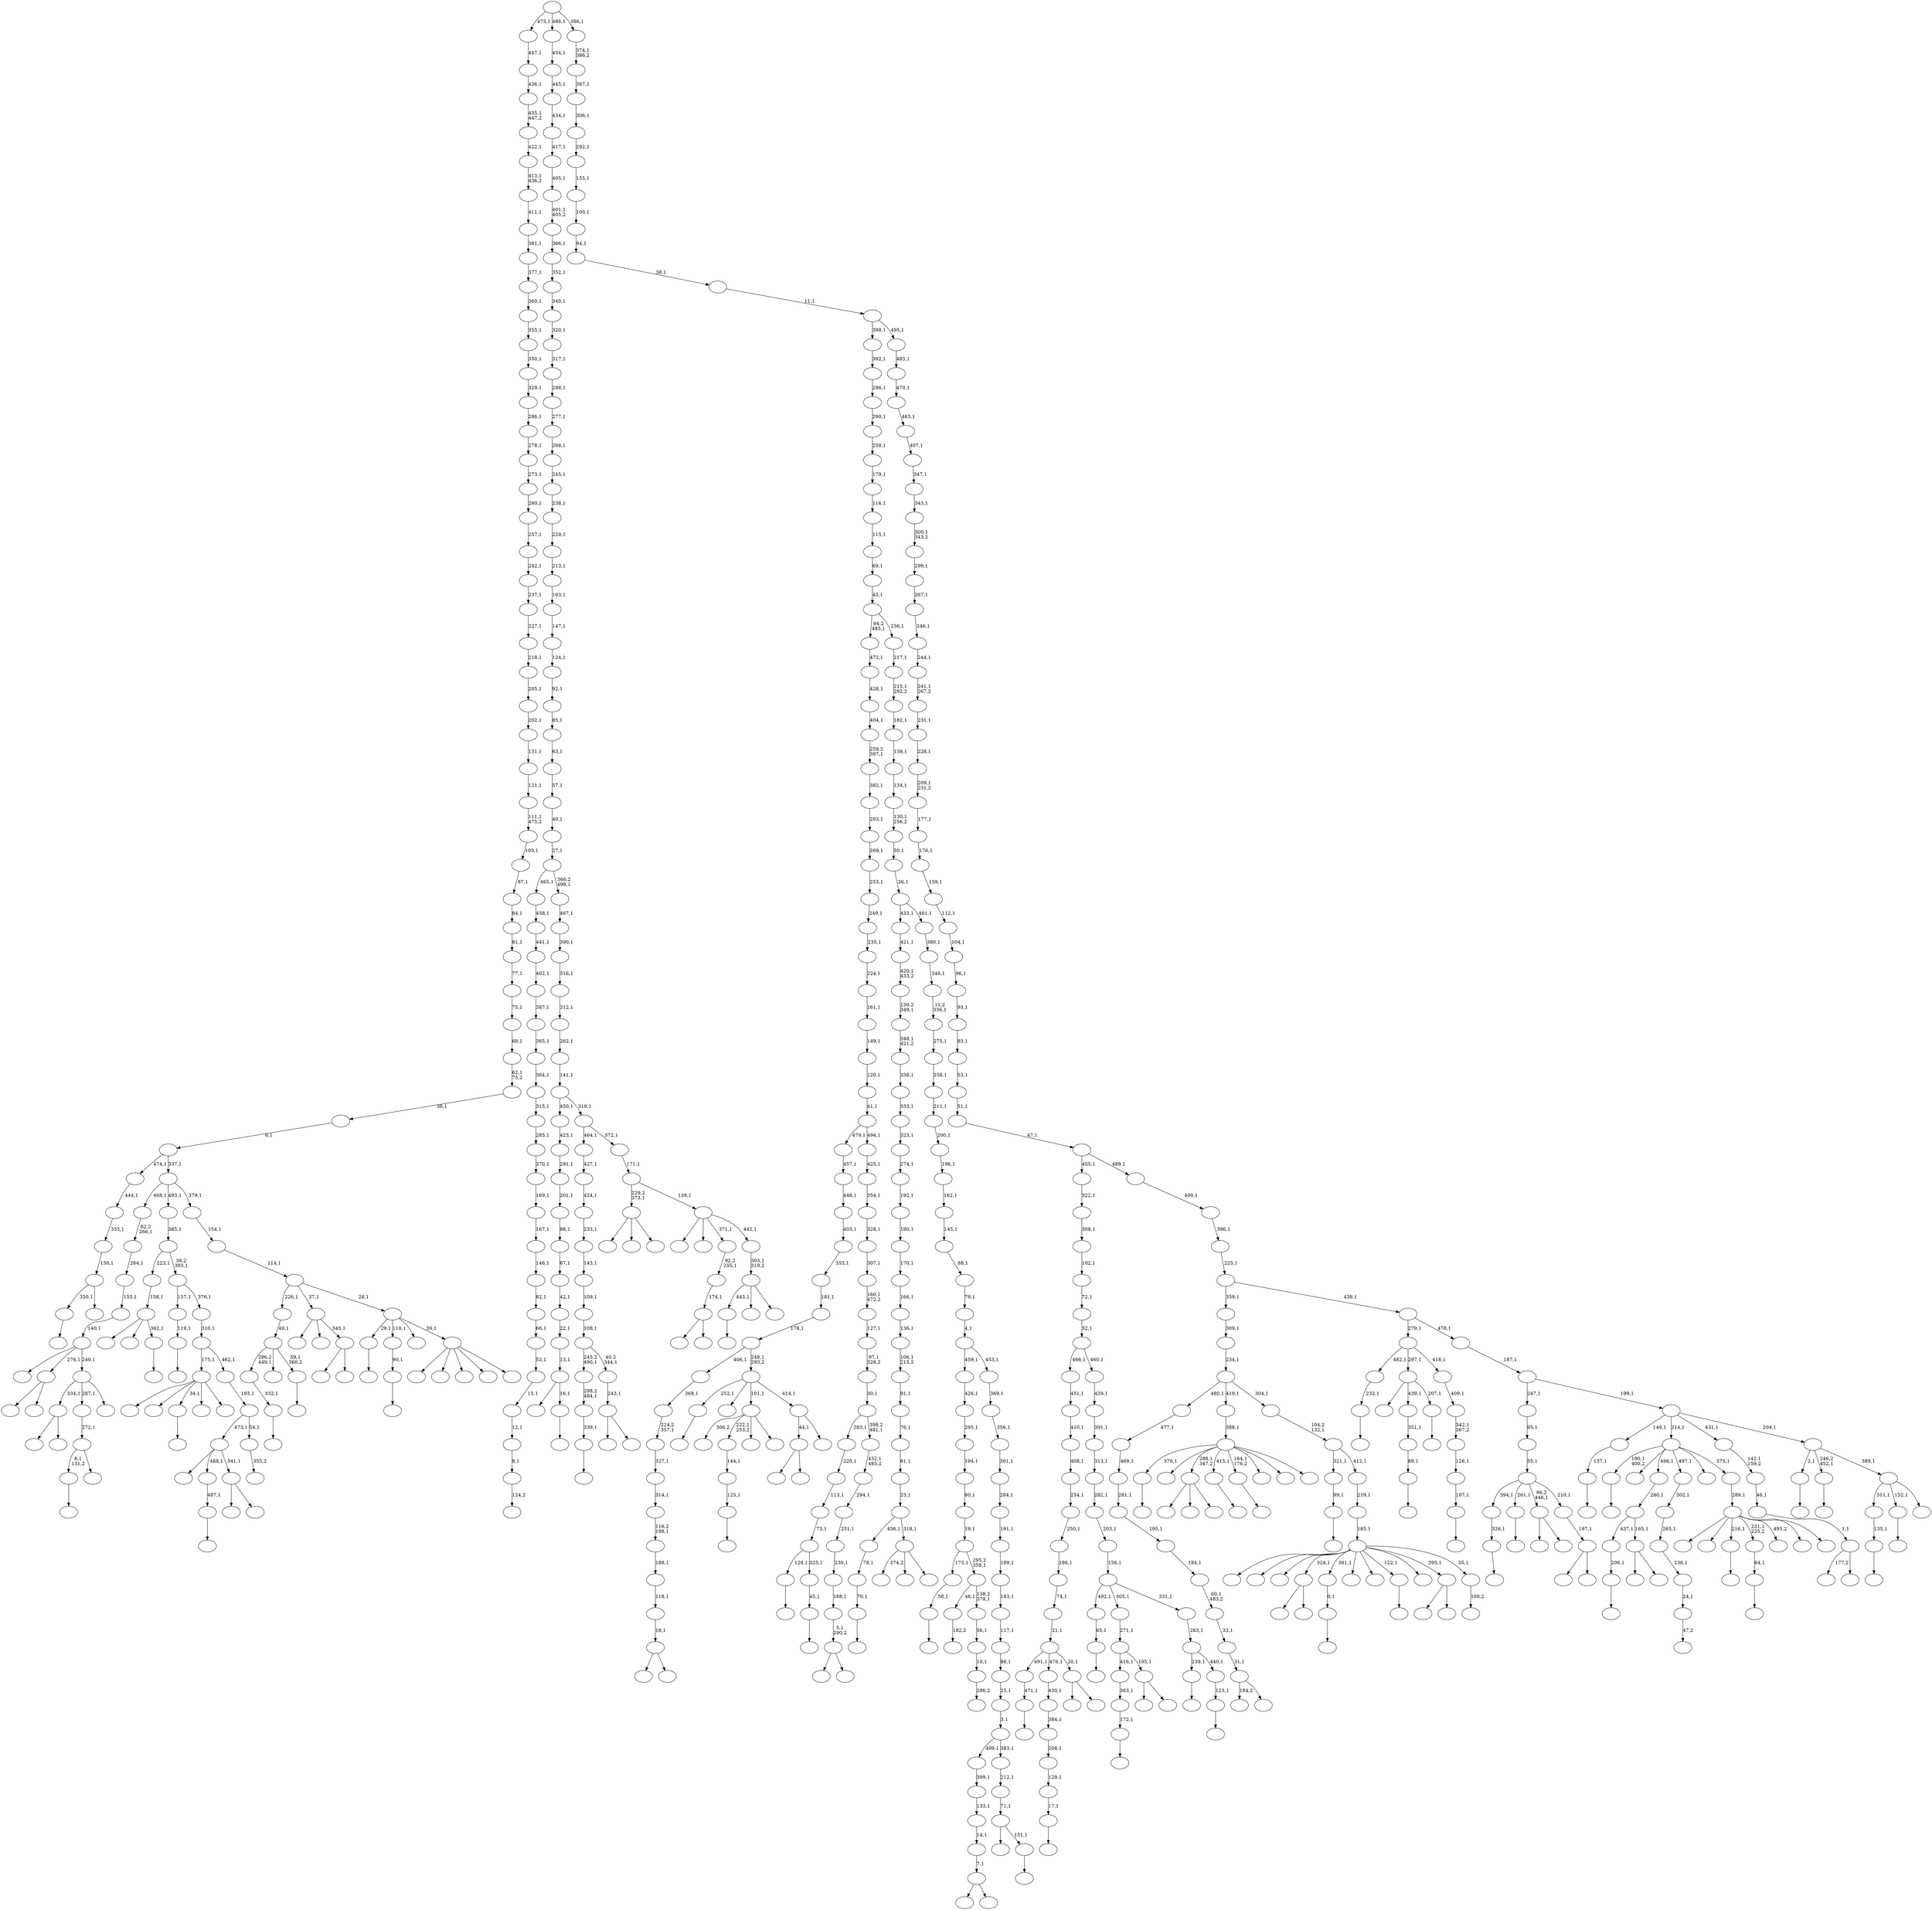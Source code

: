 digraph T {
	650 [label=""]
	649 [label=""]
	648 [label=""]
	647 [label=""]
	646 [label=""]
	645 [label=""]
	644 [label=""]
	643 [label=""]
	642 [label=""]
	641 [label=""]
	640 [label=""]
	639 [label=""]
	638 [label=""]
	637 [label=""]
	636 [label=""]
	635 [label=""]
	634 [label=""]
	633 [label=""]
	632 [label=""]
	631 [label=""]
	630 [label=""]
	629 [label=""]
	628 [label=""]
	627 [label=""]
	626 [label=""]
	625 [label=""]
	624 [label=""]
	623 [label=""]
	622 [label=""]
	621 [label=""]
	620 [label=""]
	619 [label=""]
	618 [label=""]
	617 [label=""]
	616 [label=""]
	615 [label=""]
	614 [label=""]
	613 [label=""]
	612 [label=""]
	611 [label=""]
	610 [label=""]
	609 [label=""]
	608 [label=""]
	607 [label=""]
	606 [label=""]
	605 [label=""]
	604 [label=""]
	603 [label=""]
	602 [label=""]
	601 [label=""]
	600 [label=""]
	599 [label=""]
	598 [label=""]
	597 [label=""]
	596 [label=""]
	595 [label=""]
	594 [label=""]
	593 [label=""]
	592 [label=""]
	591 [label=""]
	590 [label=""]
	589 [label=""]
	588 [label=""]
	587 [label=""]
	586 [label=""]
	585 [label=""]
	584 [label=""]
	583 [label=""]
	582 [label=""]
	581 [label=""]
	580 [label=""]
	579 [label=""]
	578 [label=""]
	577 [label=""]
	576 [label=""]
	575 [label=""]
	574 [label=""]
	573 [label=""]
	572 [label=""]
	571 [label=""]
	570 [label=""]
	569 [label=""]
	568 [label=""]
	567 [label=""]
	566 [label=""]
	565 [label=""]
	564 [label=""]
	563 [label=""]
	562 [label=""]
	561 [label=""]
	560 [label=""]
	559 [label=""]
	558 [label=""]
	557 [label=""]
	556 [label=""]
	555 [label=""]
	554 [label=""]
	553 [label=""]
	552 [label=""]
	551 [label=""]
	550 [label=""]
	549 [label=""]
	548 [label=""]
	547 [label=""]
	546 [label=""]
	545 [label=""]
	544 [label=""]
	543 [label=""]
	542 [label=""]
	541 [label=""]
	540 [label=""]
	539 [label=""]
	538 [label=""]
	537 [label=""]
	536 [label=""]
	535 [label=""]
	534 [label=""]
	533 [label=""]
	532 [label=""]
	531 [label=""]
	530 [label=""]
	529 [label=""]
	528 [label=""]
	527 [label=""]
	526 [label=""]
	525 [label=""]
	524 [label=""]
	523 [label=""]
	522 [label=""]
	521 [label=""]
	520 [label=""]
	519 [label=""]
	518 [label=""]
	517 [label=""]
	516 [label=""]
	515 [label=""]
	514 [label=""]
	513 [label=""]
	512 [label=""]
	511 [label=""]
	510 [label=""]
	509 [label=""]
	508 [label=""]
	507 [label=""]
	506 [label=""]
	505 [label=""]
	504 [label=""]
	503 [label=""]
	502 [label=""]
	501 [label=""]
	500 [label=""]
	499 [label=""]
	498 [label=""]
	497 [label=""]
	496 [label=""]
	495 [label=""]
	494 [label=""]
	493 [label=""]
	492 [label=""]
	491 [label=""]
	490 [label=""]
	489 [label=""]
	488 [label=""]
	487 [label=""]
	486 [label=""]
	485 [label=""]
	484 [label=""]
	483 [label=""]
	482 [label=""]
	481 [label=""]
	480 [label=""]
	479 [label=""]
	478 [label=""]
	477 [label=""]
	476 [label=""]
	475 [label=""]
	474 [label=""]
	473 [label=""]
	472 [label=""]
	471 [label=""]
	470 [label=""]
	469 [label=""]
	468 [label=""]
	467 [label=""]
	466 [label=""]
	465 [label=""]
	464 [label=""]
	463 [label=""]
	462 [label=""]
	461 [label=""]
	460 [label=""]
	459 [label=""]
	458 [label=""]
	457 [label=""]
	456 [label=""]
	455 [label=""]
	454 [label=""]
	453 [label=""]
	452 [label=""]
	451 [label=""]
	450 [label=""]
	449 [label=""]
	448 [label=""]
	447 [label=""]
	446 [label=""]
	445 [label=""]
	444 [label=""]
	443 [label=""]
	442 [label=""]
	441 [label=""]
	440 [label=""]
	439 [label=""]
	438 [label=""]
	437 [label=""]
	436 [label=""]
	435 [label=""]
	434 [label=""]
	433 [label=""]
	432 [label=""]
	431 [label=""]
	430 [label=""]
	429 [label=""]
	428 [label=""]
	427 [label=""]
	426 [label=""]
	425 [label=""]
	424 [label=""]
	423 [label=""]
	422 [label=""]
	421 [label=""]
	420 [label=""]
	419 [label=""]
	418 [label=""]
	417 [label=""]
	416 [label=""]
	415 [label=""]
	414 [label=""]
	413 [label=""]
	412 [label=""]
	411 [label=""]
	410 [label=""]
	409 [label=""]
	408 [label=""]
	407 [label=""]
	406 [label=""]
	405 [label=""]
	404 [label=""]
	403 [label=""]
	402 [label=""]
	401 [label=""]
	400 [label=""]
	399 [label=""]
	398 [label=""]
	397 [label=""]
	396 [label=""]
	395 [label=""]
	394 [label=""]
	393 [label=""]
	392 [label=""]
	391 [label=""]
	390 [label=""]
	389 [label=""]
	388 [label=""]
	387 [label=""]
	386 [label=""]
	385 [label=""]
	384 [label=""]
	383 [label=""]
	382 [label=""]
	381 [label=""]
	380 [label=""]
	379 [label=""]
	378 [label=""]
	377 [label=""]
	376 [label=""]
	375 [label=""]
	374 [label=""]
	373 [label=""]
	372 [label=""]
	371 [label=""]
	370 [label=""]
	369 [label=""]
	368 [label=""]
	367 [label=""]
	366 [label=""]
	365 [label=""]
	364 [label=""]
	363 [label=""]
	362 [label=""]
	361 [label=""]
	360 [label=""]
	359 [label=""]
	358 [label=""]
	357 [label=""]
	356 [label=""]
	355 [label=""]
	354 [label=""]
	353 [label=""]
	352 [label=""]
	351 [label=""]
	350 [label=""]
	349 [label=""]
	348 [label=""]
	347 [label=""]
	346 [label=""]
	345 [label=""]
	344 [label=""]
	343 [label=""]
	342 [label=""]
	341 [label=""]
	340 [label=""]
	339 [label=""]
	338 [label=""]
	337 [label=""]
	336 [label=""]
	335 [label=""]
	334 [label=""]
	333 [label=""]
	332 [label=""]
	331 [label=""]
	330 [label=""]
	329 [label=""]
	328 [label=""]
	327 [label=""]
	326 [label=""]
	325 [label=""]
	324 [label=""]
	323 [label=""]
	322 [label=""]
	321 [label=""]
	320 [label=""]
	319 [label=""]
	318 [label=""]
	317 [label=""]
	316 [label=""]
	315 [label=""]
	314 [label=""]
	313 [label=""]
	312 [label=""]
	311 [label=""]
	310 [label=""]
	309 [label=""]
	308 [label=""]
	307 [label=""]
	306 [label=""]
	305 [label=""]
	304 [label=""]
	303 [label=""]
	302 [label=""]
	301 [label=""]
	300 [label=""]
	299 [label=""]
	298 [label=""]
	297 [label=""]
	296 [label=""]
	295 [label=""]
	294 [label=""]
	293 [label=""]
	292 [label=""]
	291 [label=""]
	290 [label=""]
	289 [label=""]
	288 [label=""]
	287 [label=""]
	286 [label=""]
	285 [label=""]
	284 [label=""]
	283 [label=""]
	282 [label=""]
	281 [label=""]
	280 [label=""]
	279 [label=""]
	278 [label=""]
	277 [label=""]
	276 [label=""]
	275 [label=""]
	274 [label=""]
	273 [label=""]
	272 [label=""]
	271 [label=""]
	270 [label=""]
	269 [label=""]
	268 [label=""]
	267 [label=""]
	266 [label=""]
	265 [label=""]
	264 [label=""]
	263 [label=""]
	262 [label=""]
	261 [label=""]
	260 [label=""]
	259 [label=""]
	258 [label=""]
	257 [label=""]
	256 [label=""]
	255 [label=""]
	254 [label=""]
	253 [label=""]
	252 [label=""]
	251 [label=""]
	250 [label=""]
	249 [label=""]
	248 [label=""]
	247 [label=""]
	246 [label=""]
	245 [label=""]
	244 [label=""]
	243 [label=""]
	242 [label=""]
	241 [label=""]
	240 [label=""]
	239 [label=""]
	238 [label=""]
	237 [label=""]
	236 [label=""]
	235 [label=""]
	234 [label=""]
	233 [label=""]
	232 [label=""]
	231 [label=""]
	230 [label=""]
	229 [label=""]
	228 [label=""]
	227 [label=""]
	226 [label=""]
	225 [label=""]
	224 [label=""]
	223 [label=""]
	222 [label=""]
	221 [label=""]
	220 [label=""]
	219 [label=""]
	218 [label=""]
	217 [label=""]
	216 [label=""]
	215 [label=""]
	214 [label=""]
	213 [label=""]
	212 [label=""]
	211 [label=""]
	210 [label=""]
	209 [label=""]
	208 [label=""]
	207 [label=""]
	206 [label=""]
	205 [label=""]
	204 [label=""]
	203 [label=""]
	202 [label=""]
	201 [label=""]
	200 [label=""]
	199 [label=""]
	198 [label=""]
	197 [label=""]
	196 [label=""]
	195 [label=""]
	194 [label=""]
	193 [label=""]
	192 [label=""]
	191 [label=""]
	190 [label=""]
	189 [label=""]
	188 [label=""]
	187 [label=""]
	186 [label=""]
	185 [label=""]
	184 [label=""]
	183 [label=""]
	182 [label=""]
	181 [label=""]
	180 [label=""]
	179 [label=""]
	178 [label=""]
	177 [label=""]
	176 [label=""]
	175 [label=""]
	174 [label=""]
	173 [label=""]
	172 [label=""]
	171 [label=""]
	170 [label=""]
	169 [label=""]
	168 [label=""]
	167 [label=""]
	166 [label=""]
	165 [label=""]
	164 [label=""]
	163 [label=""]
	162 [label=""]
	161 [label=""]
	160 [label=""]
	159 [label=""]
	158 [label=""]
	157 [label=""]
	156 [label=""]
	155 [label=""]
	154 [label=""]
	153 [label=""]
	152 [label=""]
	151 [label=""]
	150 [label=""]
	149 [label=""]
	148 [label=""]
	147 [label=""]
	146 [label=""]
	145 [label=""]
	144 [label=""]
	143 [label=""]
	142 [label=""]
	141 [label=""]
	140 [label=""]
	139 [label=""]
	138 [label=""]
	137 [label=""]
	136 [label=""]
	135 [label=""]
	134 [label=""]
	133 [label=""]
	132 [label=""]
	131 [label=""]
	130 [label=""]
	129 [label=""]
	128 [label=""]
	127 [label=""]
	126 [label=""]
	125 [label=""]
	124 [label=""]
	123 [label=""]
	122 [label=""]
	121 [label=""]
	120 [label=""]
	119 [label=""]
	118 [label=""]
	117 [label=""]
	116 [label=""]
	115 [label=""]
	114 [label=""]
	113 [label=""]
	112 [label=""]
	111 [label=""]
	110 [label=""]
	109 [label=""]
	108 [label=""]
	107 [label=""]
	106 [label=""]
	105 [label=""]
	104 [label=""]
	103 [label=""]
	102 [label=""]
	101 [label=""]
	100 [label=""]
	99 [label=""]
	98 [label=""]
	97 [label=""]
	96 [label=""]
	95 [label=""]
	94 [label=""]
	93 [label=""]
	92 [label=""]
	91 [label=""]
	90 [label=""]
	89 [label=""]
	88 [label=""]
	87 [label=""]
	86 [label=""]
	85 [label=""]
	84 [label=""]
	83 [label=""]
	82 [label=""]
	81 [label=""]
	80 [label=""]
	79 [label=""]
	78 [label=""]
	77 [label=""]
	76 [label=""]
	75 [label=""]
	74 [label=""]
	73 [label=""]
	72 [label=""]
	71 [label=""]
	70 [label=""]
	69 [label=""]
	68 [label=""]
	67 [label=""]
	66 [label=""]
	65 [label=""]
	64 [label=""]
	63 [label=""]
	62 [label=""]
	61 [label=""]
	60 [label=""]
	59 [label=""]
	58 [label=""]
	57 [label=""]
	56 [label=""]
	55 [label=""]
	54 [label=""]
	53 [label=""]
	52 [label=""]
	51 [label=""]
	50 [label=""]
	49 [label=""]
	48 [label=""]
	47 [label=""]
	46 [label=""]
	45 [label=""]
	44 [label=""]
	43 [label=""]
	42 [label=""]
	41 [label=""]
	40 [label=""]
	39 [label=""]
	38 [label=""]
	37 [label=""]
	36 [label=""]
	35 [label=""]
	34 [label=""]
	33 [label=""]
	32 [label=""]
	31 [label=""]
	30 [label=""]
	29 [label=""]
	28 [label=""]
	27 [label=""]
	26 [label=""]
	25 [label=""]
	24 [label=""]
	23 [label=""]
	22 [label=""]
	21 [label=""]
	20 [label=""]
	19 [label=""]
	18 [label=""]
	17 [label=""]
	16 [label=""]
	15 [label=""]
	14 [label=""]
	13 [label=""]
	12 [label=""]
	11 [label=""]
	10 [label=""]
	9 [label=""]
	8 [label=""]
	7 [label=""]
	6 [label=""]
	5 [label=""]
	4 [label=""]
	3 [label=""]
	2 [label=""]
	1 [label=""]
	0 [label=""]
	649 -> 650 [label=""]
	643 -> 644 [label=""]
	640 -> 641 [label=""]
	639 -> 640 [label="135,1"]
	632 -> 633 [label=""]
	630 -> 636 [label=""]
	630 -> 631 [label=""]
	628 -> 629 [label=""]
	627 -> 628 [label="99,1"]
	625 -> 626 [label=""]
	624 -> 625 [label="125,1"]
	623 -> 624 [label="144,1"]
	617 -> 618 [label=""]
	615 -> 616 [label=""]
	613 -> 614 [label=""]
	611 -> 612 [label=""]
	610 -> 611 [label="64,1"]
	605 -> 606 [label=""]
	601 -> 602 [label=""]
	596 -> 597 [label=""]
	595 -> 596 [label="172,1"]
	594 -> 595 [label="363,1"]
	591 -> 592 [label=""]
	590 -> 591 [label="326,1"]
	588 -> 589 [label=""]
	587 -> 588 [label="58,1"]
	584 -> 585 [label=""]
	583 -> 584 [label="70,1"]
	582 -> 583 [label="78,1"]
	580 -> 581 [label=""]
	579 -> 580 [label="137,1"]
	576 -> 637 [label=""]
	576 -> 577 [label=""]
	574 -> 575 [label=""]
	573 -> 574 [label="65,1"]
	571 -> 572 [label=""]
	570 -> 571 [label="0,1"]
	564 -> 565 [label=""]
	561 -> 562 [label=""]
	560 -> 561 [label="471,1"]
	556 -> 557 [label=""]
	551 -> 646 [label=""]
	551 -> 552 [label=""]
	549 -> 550 [label=""]
	548 -> 549 [label="119,1"]
	545 -> 546 [label=""]
	544 -> 545 [label="45,1"]
	543 -> 564 [label="128,1"]
	543 -> 544 [label="325,1"]
	542 -> 543 [label="73,1"]
	541 -> 542 [label="113,1"]
	540 -> 541 [label="220,1"]
	537 -> 568 [label=""]
	537 -> 558 [label=""]
	537 -> 538 [label=""]
	535 -> 536 [label=""]
	534 -> 535 [label="206,1"]
	531 -> 532 [label=""]
	530 -> 531 [label="17,1"]
	529 -> 530 [label="129,1"]
	528 -> 529 [label="208,1"]
	527 -> 528 [label="384,1"]
	526 -> 527 [label="430,1"]
	523 -> 524 [label=""]
	518 -> 519 [label=""]
	516 -> 517 [label="182,2"]
	514 -> 515 [label=""]
	513 -> 514 [label="232,1"]
	511 -> 603 [label=""]
	511 -> 512 [label=""]
	509 -> 607 [label=""]
	509 -> 510 [label=""]
	508 -> 509 [label="18,1"]
	507 -> 508 [label="118,1"]
	506 -> 507 [label="188,1"]
	505 -> 506 [label="116,2\n198,1"]
	504 -> 505 [label="314,1"]
	503 -> 504 [label="327,1"]
	502 -> 503 [label="224,2\n357,1"]
	501 -> 502 [label="368,1"]
	497 -> 498 [label=""]
	496 -> 497 [label="332,1"]
	494 -> 621 [label=""]
	494 -> 495 [label=""]
	493 -> 534 [label="437,1"]
	493 -> 494 [label="165,1"]
	492 -> 493 [label="280,1"]
	487 -> 488 [label=""]
	485 -> 486 [label=""]
	484 -> 485 [label="90,1"]
	481 -> 482 [label="47,2"]
	480 -> 481 [label="24,1"]
	479 -> 480 [label="236,1"]
	478 -> 479 [label="265,1"]
	477 -> 478 [label="302,1"]
	475 -> 476 [label=""]
	473 -> 474 [label=""]
	472 -> 635 [label=""]
	472 -> 539 [label=""]
	472 -> 473 [label="362,1"]
	471 -> 472 [label="158,1"]
	469 -> 470 [label=""]
	467 -> 523 [label="330,1"]
	467 -> 468 [label=""]
	466 -> 467 [label="150,1"]
	465 -> 466 [label="335,1"]
	464 -> 465 [label="444,1"]
	457 -> 458 [label=""]
	456 -> 457 [label="487,1"]
	454 -> 563 [label=""]
	454 -> 455 [label=""]
	453 -> 594 [label="416,1"]
	453 -> 454 [label="105,1"]
	452 -> 453 [label="271,1"]
	450 -> 451 [label=""]
	448 -> 449 [label=""]
	444 -> 445 [label=""]
	442 -> 522 [label=""]
	442 -> 443 [label=""]
	441 -> 442 [label="7,1"]
	440 -> 441 [label="14,1"]
	439 -> 440 [label="133,1"]
	438 -> 439 [label="399,1"]
	434 -> 619 [label=""]
	434 -> 435 [label=""]
	433 -> 560 [label="491,1"]
	433 -> 526 [label="476,1"]
	433 -> 434 [label="20,1"]
	432 -> 433 [label="21,1"]
	431 -> 432 [label="74,1"]
	430 -> 431 [label="186,1"]
	429 -> 430 [label="250,1"]
	428 -> 429 [label="254,1"]
	427 -> 428 [label="408,1"]
	426 -> 427 [label="410,1"]
	425 -> 426 [label="451,1"]
	423 -> 604 [label=""]
	423 -> 424 [label=""]
	420 -> 421 [label=""]
	419 -> 420 [label="89,1"]
	418 -> 419 [label="351,1"]
	416 -> 417 [label="296,2"]
	415 -> 416 [label="10,1"]
	414 -> 415 [label="56,1"]
	413 -> 516 [label="48,1"]
	413 -> 414 [label="138,2\n378,1"]
	412 -> 587 [label="173,1"]
	412 -> 413 [label="295,2\n358,1"]
	411 -> 412 [label="19,1"]
	410 -> 411 [label="80,1"]
	409 -> 410 [label="194,1"]
	408 -> 409 [label="295,1"]
	407 -> 408 [label="426,1"]
	405 -> 645 [label="306,2"]
	405 -> 623 [label="222,1\n253,2"]
	405 -> 599 [label=""]
	405 -> 406 [label=""]
	402 -> 647 [label=""]
	402 -> 642 [label=""]
	402 -> 615 [label="216,1"]
	402 -> 610 [label="221,1\n225,2"]
	402 -> 567 [label="495,2"]
	402 -> 499 [label=""]
	402 -> 403 [label=""]
	401 -> 402 [label="289,1"]
	400 -> 601 [label="190,1\n400,2"]
	400 -> 520 [label=""]
	400 -> 492 [label="496,1"]
	400 -> 477 [label="497,1"]
	400 -> 437 [label=""]
	400 -> 401 [label="375,1"]
	398 -> 553 [label="177,2"]
	398 -> 399 [label=""]
	397 -> 398 [label="1,1"]
	396 -> 397 [label="46,1"]
	395 -> 396 [label="142,1\n159,2"]
	393 -> 521 [label=""]
	393 -> 394 [label=""]
	392 -> 578 [label=""]
	392 -> 456 [label="488,1"]
	392 -> 393 [label="341,1"]
	390 -> 391 [label=""]
	389 -> 547 [label=""]
	389 -> 418 [label="439,1"]
	389 -> 390 [label="207,1"]
	387 -> 388 [label=""]
	386 -> 387 [label="107,1"]
	385 -> 386 [label="126,1"]
	384 -> 385 [label="342,1\n367,2"]
	383 -> 384 [label="409,1"]
	382 -> 513 [label="482,1"]
	382 -> 389 [label="297,1"]
	382 -> 383 [label="418,1"]
	380 -> 533 [label="184,2"]
	380 -> 381 [label=""]
	379 -> 380 [label="31,1"]
	378 -> 379 [label="33,1"]
	377 -> 378 [label="60,1\n483,2"]
	376 -> 377 [label="184,1"]
	375 -> 376 [label="195,1"]
	374 -> 375 [label="281,1"]
	373 -> 374 [label="469,1"]
	372 -> 373 [label="477,1"]
	369 -> 569 [label=""]
	369 -> 370 [label=""]
	367 -> 368 [label=""]
	366 -> 496 [label="286,2\n449,1"]
	366 -> 460 [label=""]
	366 -> 367 [label="59,1\n360,2"]
	365 -> 366 [label="49,1"]
	363 -> 364 [label=""]
	362 -> 483 [label=""]
	362 -> 363 [label="16,1"]
	361 -> 362 [label="13,1"]
	360 -> 361 [label="22,1"]
	359 -> 360 [label="42,1"]
	358 -> 359 [label="67,1"]
	357 -> 358 [label="98,1"]
	356 -> 357 [label="201,1"]
	355 -> 356 [label="291,1"]
	354 -> 355 [label="423,1"]
	351 -> 352 [label=""]
	350 -> 351 [label="123,1"]
	349 -> 556 [label="239,1"]
	349 -> 350 [label="440,1"]
	348 -> 349 [label="263,1"]
	347 -> 573 [label="492,1"]
	347 -> 452 [label="305,1"]
	347 -> 348 [label="331,1"]
	346 -> 347 [label="156,1"]
	345 -> 346 [label="203,1"]
	344 -> 345 [label="282,1"]
	343 -> 344 [label="313,1"]
	342 -> 343 [label="391,1"]
	341 -> 342 [label="429,1"]
	340 -> 425 [label="466,1"]
	340 -> 341 [label="460,1"]
	339 -> 340 [label="32,1"]
	338 -> 339 [label="72,1"]
	337 -> 338 [label="102,1"]
	336 -> 337 [label="308,1"]
	335 -> 336 [label="322,1"]
	333 -> 613 [label="370,1"]
	333 -> 586 [label=""]
	333 -> 537 [label="288,1\n347,2"]
	333 -> 487 [label="415,1"]
	333 -> 450 [label="164,1\n176,2"]
	333 -> 447 [label=""]
	333 -> 371 [label=""]
	333 -> 334 [label=""]
	332 -> 333 [label="388,1"]
	330 -> 551 [label="44,1"]
	330 -> 331 [label=""]
	329 -> 617 [label="252,1"]
	329 -> 490 [label=""]
	329 -> 405 [label="101,1"]
	329 -> 330 [label="414,1"]
	328 -> 501 [label="406,1"]
	328 -> 329 [label="248,1\n293,2"]
	327 -> 328 [label="178,1"]
	326 -> 327 [label="181,1"]
	325 -> 326 [label="353,1"]
	324 -> 325 [label="403,1"]
	323 -> 324 [label="448,1"]
	322 -> 323 [label="457,1"]
	320 -> 491 [label=""]
	320 -> 321 [label=""]
	319 -> 609 [label=""]
	319 -> 598 [label=""]
	319 -> 320 [label="345,1"]
	316 -> 638 [label=""]
	316 -> 559 [label=""]
	316 -> 475 [label="34,1"]
	316 -> 463 [label=""]
	316 -> 317 [label=""]
	314 -> 634 [label="374,2"]
	314 -> 462 [label=""]
	314 -> 315 [label=""]
	313 -> 582 [label="456,1"]
	313 -> 314 [label="318,1"]
	312 -> 313 [label="23,1"]
	311 -> 312 [label="61,1"]
	310 -> 311 [label="76,1"]
	309 -> 310 [label="91,1"]
	308 -> 309 [label="106,1\n215,2"]
	307 -> 308 [label="136,1"]
	306 -> 307 [label="166,1"]
	305 -> 306 [label="170,1"]
	304 -> 305 [label="180,1"]
	303 -> 304 [label="192,1"]
	302 -> 303 [label="274,1"]
	301 -> 302 [label="323,1"]
	300 -> 301 [label="333,1"]
	299 -> 300 [label="338,1"]
	298 -> 299 [label="348,1\n421,2"]
	297 -> 298 [label="130,2\n349,1"]
	296 -> 297 [label="420,1\n433,2"]
	295 -> 296 [label="421,1"]
	293 -> 593 [label=""]
	293 -> 294 [label=""]
	292 -> 293 [label="5,1\n290,2"]
	291 -> 292 [label="168,1"]
	290 -> 291 [label="230,1"]
	289 -> 290 [label="251,1"]
	288 -> 289 [label="294,1"]
	287 -> 288 [label="432,1\n485,2"]
	286 -> 540 [label="283,1"]
	286 -> 287 [label="398,2\n481,1"]
	285 -> 286 [label="30,1"]
	284 -> 285 [label="97,1\n328,2"]
	283 -> 284 [label="127,1"]
	282 -> 283 [label="160,1\n472,2"]
	281 -> 282 [label="307,1"]
	280 -> 281 [label="328,1"]
	279 -> 280 [label="354,1"]
	278 -> 279 [label="425,1"]
	277 -> 322 [label="479,1"]
	277 -> 278 [label="494,1"]
	276 -> 277 [label="41,1"]
	275 -> 276 [label="120,1"]
	274 -> 275 [label="149,1"]
	273 -> 274 [label="161,1"]
	272 -> 273 [label="224,1"]
	271 -> 272 [label="235,1"]
	270 -> 271 [label="249,1"]
	269 -> 270 [label="253,1"]
	268 -> 269 [label="269,1"]
	267 -> 268 [label="293,1"]
	266 -> 267 [label="382,1"]
	265 -> 266 [label="259,2\n397,1"]
	264 -> 265 [label="404,1"]
	263 -> 264 [label="428,1"]
	262 -> 263 [label="472,1"]
	260 -> 261 [label=""]
	259 -> 260 [label="339,1"]
	258 -> 259 [label="298,2\n484,1"]
	256 -> 518 [label="8,1\n131,2"]
	256 -> 257 [label=""]
	255 -> 256 [label="272,1"]
	253 -> 436 [label=""]
	253 -> 254 [label=""]
	252 -> 253 [label="243,1"]
	251 -> 258 [label="245,2\n490,1"]
	251 -> 252 [label="40,2\n344,1"]
	250 -> 251 [label="108,1"]
	249 -> 250 [label="109,1"]
	248 -> 249 [label="143,1"]
	247 -> 248 [label="233,1"]
	246 -> 247 [label="424,1"]
	245 -> 246 [label="427,1"]
	243 -> 525 [label=""]
	243 -> 244 [label=""]
	242 -> 243 [label="174,1"]
	241 -> 242 [label="92,2\n255,1"]
	239 -> 554 [label=""]
	239 -> 240 [label=""]
	238 -> 239 [label="197,1"]
	237 -> 590 [label="394,1"]
	237 -> 469 [label="261,1"]
	237 -> 423 [label="96,2\n446,1"]
	237 -> 238 [label="210,1"]
	236 -> 237 [label="55,1"]
	235 -> 236 [label="95,1"]
	233 -> 234 [label="124,2"]
	232 -> 233 [label="9,1"]
	231 -> 232 [label="12,1"]
	230 -> 231 [label="15,1"]
	229 -> 230 [label="52,1"]
	228 -> 229 [label="66,1"]
	227 -> 228 [label="82,1"]
	226 -> 227 [label="146,1"]
	225 -> 226 [label="167,1"]
	224 -> 225 [label="169,1"]
	223 -> 224 [label="270,1"]
	222 -> 223 [label="285,1"]
	221 -> 222 [label="315,1"]
	220 -> 221 [label="364,1"]
	219 -> 220 [label="365,1"]
	218 -> 219 [label="387,1"]
	217 -> 218 [label="402,1"]
	216 -> 217 [label="441,1"]
	215 -> 216 [label="458,1"]
	213 -> 622 [label=""]
	213 -> 555 [label=""]
	213 -> 214 [label=""]
	211 -> 212 [label=""]
	210 -> 446 [label=""]
	210 -> 211 [label="151,1"]
	209 -> 210 [label="71,1"]
	208 -> 209 [label="212,1"]
	207 -> 438 [label="499,1"]
	207 -> 208 [label="383,1"]
	206 -> 207 [label="3,1"]
	205 -> 206 [label="25,1"]
	204 -> 205 [label="86,1"]
	203 -> 204 [label="117,1"]
	202 -> 203 [label="183,1"]
	201 -> 202 [label="189,1"]
	200 -> 201 [label="191,1"]
	199 -> 200 [label="284,1"]
	198 -> 199 [label="301,1"]
	197 -> 198 [label="356,1"]
	196 -> 197 [label="369,1"]
	195 -> 407 [label="459,1"]
	195 -> 196 [label="453,1"]
	194 -> 195 [label="4,1"]
	193 -> 194 [label="79,1"]
	192 -> 193 [label="88,1"]
	191 -> 192 [label="145,1"]
	190 -> 191 [label="162,1"]
	189 -> 190 [label="196,1"]
	188 -> 189 [label="200,1"]
	187 -> 188 [label="211,1"]
	186 -> 187 [label="258,1"]
	185 -> 186 [label="275,1"]
	184 -> 185 [label="11,2\n336,1"]
	183 -> 184 [label="346,1"]
	182 -> 183 [label="380,1"]
	181 -> 295 [label="433,1"]
	181 -> 182 [label="461,1"]
	180 -> 181 [label="26,1"]
	179 -> 180 [label="50,1"]
	178 -> 179 [label="130,1\n256,2"]
	177 -> 178 [label="134,1"]
	176 -> 177 [label="138,1"]
	175 -> 176 [label="182,1"]
	174 -> 175 [label="215,1\n292,2"]
	173 -> 174 [label="217,1"]
	172 -> 262 [label="94,2\n485,1"]
	172 -> 173 [label="256,1"]
	171 -> 172 [label="43,1"]
	170 -> 171 [label="69,1"]
	169 -> 170 [label="115,1"]
	168 -> 169 [label="116,1"]
	167 -> 168 [label="179,1"]
	166 -> 167 [label="259,1"]
	165 -> 166 [label="290,1"]
	164 -> 165 [label="296,1"]
	163 -> 164 [label="392,1"]
	161 -> 162 [label="100,2"]
	160 -> 648 [label=""]
	160 -> 620 [label=""]
	160 -> 600 [label=""]
	160 -> 576 [label="324,1"]
	160 -> 570 [label="361,1"]
	160 -> 500 [label=""]
	160 -> 461 [label=""]
	160 -> 448 [label="122,1"]
	160 -> 404 [label=""]
	160 -> 369 [label="395,1"]
	160 -> 161 [label="35,1"]
	159 -> 160 [label="185,1"]
	158 -> 159 [label="219,1"]
	157 -> 627 [label="321,1"]
	157 -> 158 [label="412,1"]
	156 -> 157 [label="104,2\n132,1"]
	155 -> 372 [label="480,1"]
	155 -> 332 [label="419,1"]
	155 -> 156 [label="304,1"]
	154 -> 155 [label="234,1"]
	153 -> 154 [label="309,1"]
	150 -> 630 [label="334,1"]
	150 -> 255 [label="287,1"]
	150 -> 151 [label=""]
	149 -> 566 [label=""]
	149 -> 511 [label="276,1"]
	149 -> 150 [label="240,1"]
	148 -> 149 [label="140,1"]
	147 -> 148 [label="153,1"]
	146 -> 147 [label="264,1"]
	145 -> 146 [label="62,2\n266,1"]
	143 -> 144 [label="355,2"]
	142 -> 392 [label="473,1"]
	142 -> 143 [label="54,1"]
	141 -> 142 [label="193,1"]
	140 -> 316 [label="175,1"]
	140 -> 141 [label="462,1"]
	139 -> 140 [label="310,1"]
	138 -> 548 [label="157,1"]
	138 -> 139 [label="376,1"]
	137 -> 471 [label="223,1"]
	137 -> 138 [label="36,2\n393,1"]
	136 -> 137 [label="385,1"]
	133 -> 608 [label=""]
	133 -> 459 [label=""]
	133 -> 152 [label=""]
	133 -> 135 [label=""]
	133 -> 134 [label=""]
	132 -> 643 [label="29,1"]
	132 -> 484 [label="110,1"]
	132 -> 318 [label=""]
	132 -> 133 [label="39,1"]
	131 -> 365 [label="226,1"]
	131 -> 319 [label="37,1"]
	131 -> 132 [label="28,1"]
	130 -> 131 [label="114,1"]
	129 -> 130 [label="154,1"]
	128 -> 145 [label="468,1"]
	128 -> 136 [label="493,1"]
	128 -> 129 [label="379,1"]
	127 -> 464 [label="474,1"]
	127 -> 128 [label="337,1"]
	126 -> 127 [label="6,1"]
	125 -> 126 [label="36,1"]
	124 -> 125 [label="62,1\n75,2"]
	123 -> 124 [label="68,1"]
	122 -> 123 [label="75,1"]
	121 -> 122 [label="77,1"]
	120 -> 121 [label="81,1"]
	119 -> 120 [label="84,1"]
	118 -> 119 [label="87,1"]
	117 -> 118 [label="103,1"]
	116 -> 117 [label="111,1\n475,2"]
	115 -> 116 [label="121,1"]
	114 -> 115 [label="131,1"]
	113 -> 114 [label="202,1"]
	112 -> 113 [label="205,1"]
	111 -> 112 [label="218,1"]
	110 -> 111 [label="227,1"]
	109 -> 110 [label="237,1"]
	108 -> 109 [label="242,1"]
	107 -> 108 [label="257,1"]
	106 -> 107 [label="260,1"]
	105 -> 106 [label="273,1"]
	104 -> 105 [label="278,1"]
	103 -> 104 [label="286,1"]
	102 -> 103 [label="329,1"]
	101 -> 102 [label="350,1"]
	100 -> 101 [label="355,1"]
	99 -> 100 [label="360,1"]
	98 -> 99 [label="377,1"]
	97 -> 98 [label="381,1"]
	96 -> 97 [label="411,1"]
	95 -> 96 [label="413,1\n436,2"]
	94 -> 95 [label="422,1"]
	93 -> 94 [label="435,1\n447,2"]
	92 -> 93 [label="436,1"]
	91 -> 92 [label="447,1"]
	89 -> 649 [label="443,1"]
	89 -> 353 [label=""]
	89 -> 90 [label=""]
	88 -> 89 [label="303,1\n319,2"]
	87 -> 489 [label=""]
	87 -> 422 [label=""]
	87 -> 241 [label="371,1"]
	87 -> 88 [label="442,1"]
	86 -> 213 [label="229,2\n373,1"]
	86 -> 87 [label="139,1"]
	85 -> 86 [label="171,1"]
	84 -> 245 [label="464,1"]
	84 -> 85 [label="372,1"]
	83 -> 354 [label="450,1"]
	83 -> 84 [label="319,1"]
	82 -> 83 [label="141,1"]
	81 -> 82 [label="262,1"]
	80 -> 81 [label="312,1"]
	79 -> 80 [label="316,1"]
	78 -> 79 [label="390,1"]
	77 -> 78 [label="467,1"]
	76 -> 215 [label="465,1"]
	76 -> 77 [label="366,2\n498,1"]
	75 -> 76 [label="27,1"]
	74 -> 75 [label="40,1"]
	73 -> 74 [label="57,1"]
	72 -> 73 [label="63,1"]
	71 -> 72 [label="85,1"]
	70 -> 71 [label="92,1"]
	69 -> 70 [label="124,1"]
	68 -> 69 [label="147,1"]
	67 -> 68 [label="163,1"]
	66 -> 67 [label="213,1"]
	65 -> 66 [label="229,1"]
	64 -> 65 [label="238,1"]
	63 -> 64 [label="245,1"]
	62 -> 63 [label="268,1"]
	61 -> 62 [label="277,1"]
	60 -> 61 [label="298,1"]
	59 -> 60 [label="317,1"]
	58 -> 59 [label="320,1"]
	57 -> 58 [label="340,1"]
	56 -> 57 [label="352,1"]
	55 -> 56 [label="366,1"]
	54 -> 55 [label="401,1\n405,2"]
	53 -> 54 [label="405,1"]
	52 -> 53 [label="417,1"]
	51 -> 52 [label="434,1"]
	50 -> 51 [label="445,1"]
	49 -> 50 [label="454,1"]
	47 -> 639 [label="311,1"]
	47 -> 605 [label="152,1"]
	47 -> 48 [label=""]
	46 -> 632 [label="2,1"]
	46 -> 444 [label="246,2\n452,1"]
	46 -> 47 [label="389,1"]
	45 -> 579 [label="148,1"]
	45 -> 400 [label="214,1"]
	45 -> 395 [label="431,1"]
	45 -> 46 [label="204,1"]
	44 -> 235 [label="247,1"]
	44 -> 45 [label="199,1"]
	43 -> 44 [label="187,1"]
	42 -> 382 [label="279,1"]
	42 -> 43 [label="478,1"]
	41 -> 153 [label="359,1"]
	41 -> 42 [label="438,1"]
	40 -> 41 [label="225,1"]
	39 -> 40 [label="396,1"]
	38 -> 39 [label="400,1"]
	37 -> 335 [label="455,1"]
	37 -> 38 [label="489,1"]
	36 -> 37 [label="47,1"]
	35 -> 36 [label="51,1"]
	34 -> 35 [label="53,1"]
	33 -> 34 [label="83,1"]
	32 -> 33 [label="93,1"]
	31 -> 32 [label="96,1"]
	30 -> 31 [label="104,1"]
	29 -> 30 [label="112,1"]
	28 -> 29 [label="159,1"]
	27 -> 28 [label="176,1"]
	26 -> 27 [label="177,1"]
	25 -> 26 [label="209,1\n231,2"]
	24 -> 25 [label="228,1"]
	23 -> 24 [label="231,1"]
	22 -> 23 [label="241,1\n267,2"]
	21 -> 22 [label="244,1"]
	20 -> 21 [label="246,1"]
	19 -> 20 [label="267,1"]
	18 -> 19 [label="299,1"]
	17 -> 18 [label="300,1\n343,2"]
	16 -> 17 [label="343,1"]
	15 -> 16 [label="347,1"]
	14 -> 15 [label="407,1"]
	13 -> 14 [label="463,1"]
	12 -> 13 [label="470,1"]
	11 -> 12 [label="483,1"]
	10 -> 163 [label="398,1"]
	10 -> 11 [label="495,1"]
	9 -> 10 [label="11,1"]
	8 -> 9 [label="38,1"]
	7 -> 8 [label="94,1"]
	6 -> 7 [label="100,1"]
	5 -> 6 [label="155,1"]
	4 -> 5 [label="292,1"]
	3 -> 4 [label="306,1"]
	2 -> 3 [label="367,1"]
	1 -> 2 [label="374,1\n386,2"]
	0 -> 91 [label="475,1"]
	0 -> 49 [label="486,1"]
	0 -> 1 [label="386,1"]
}
